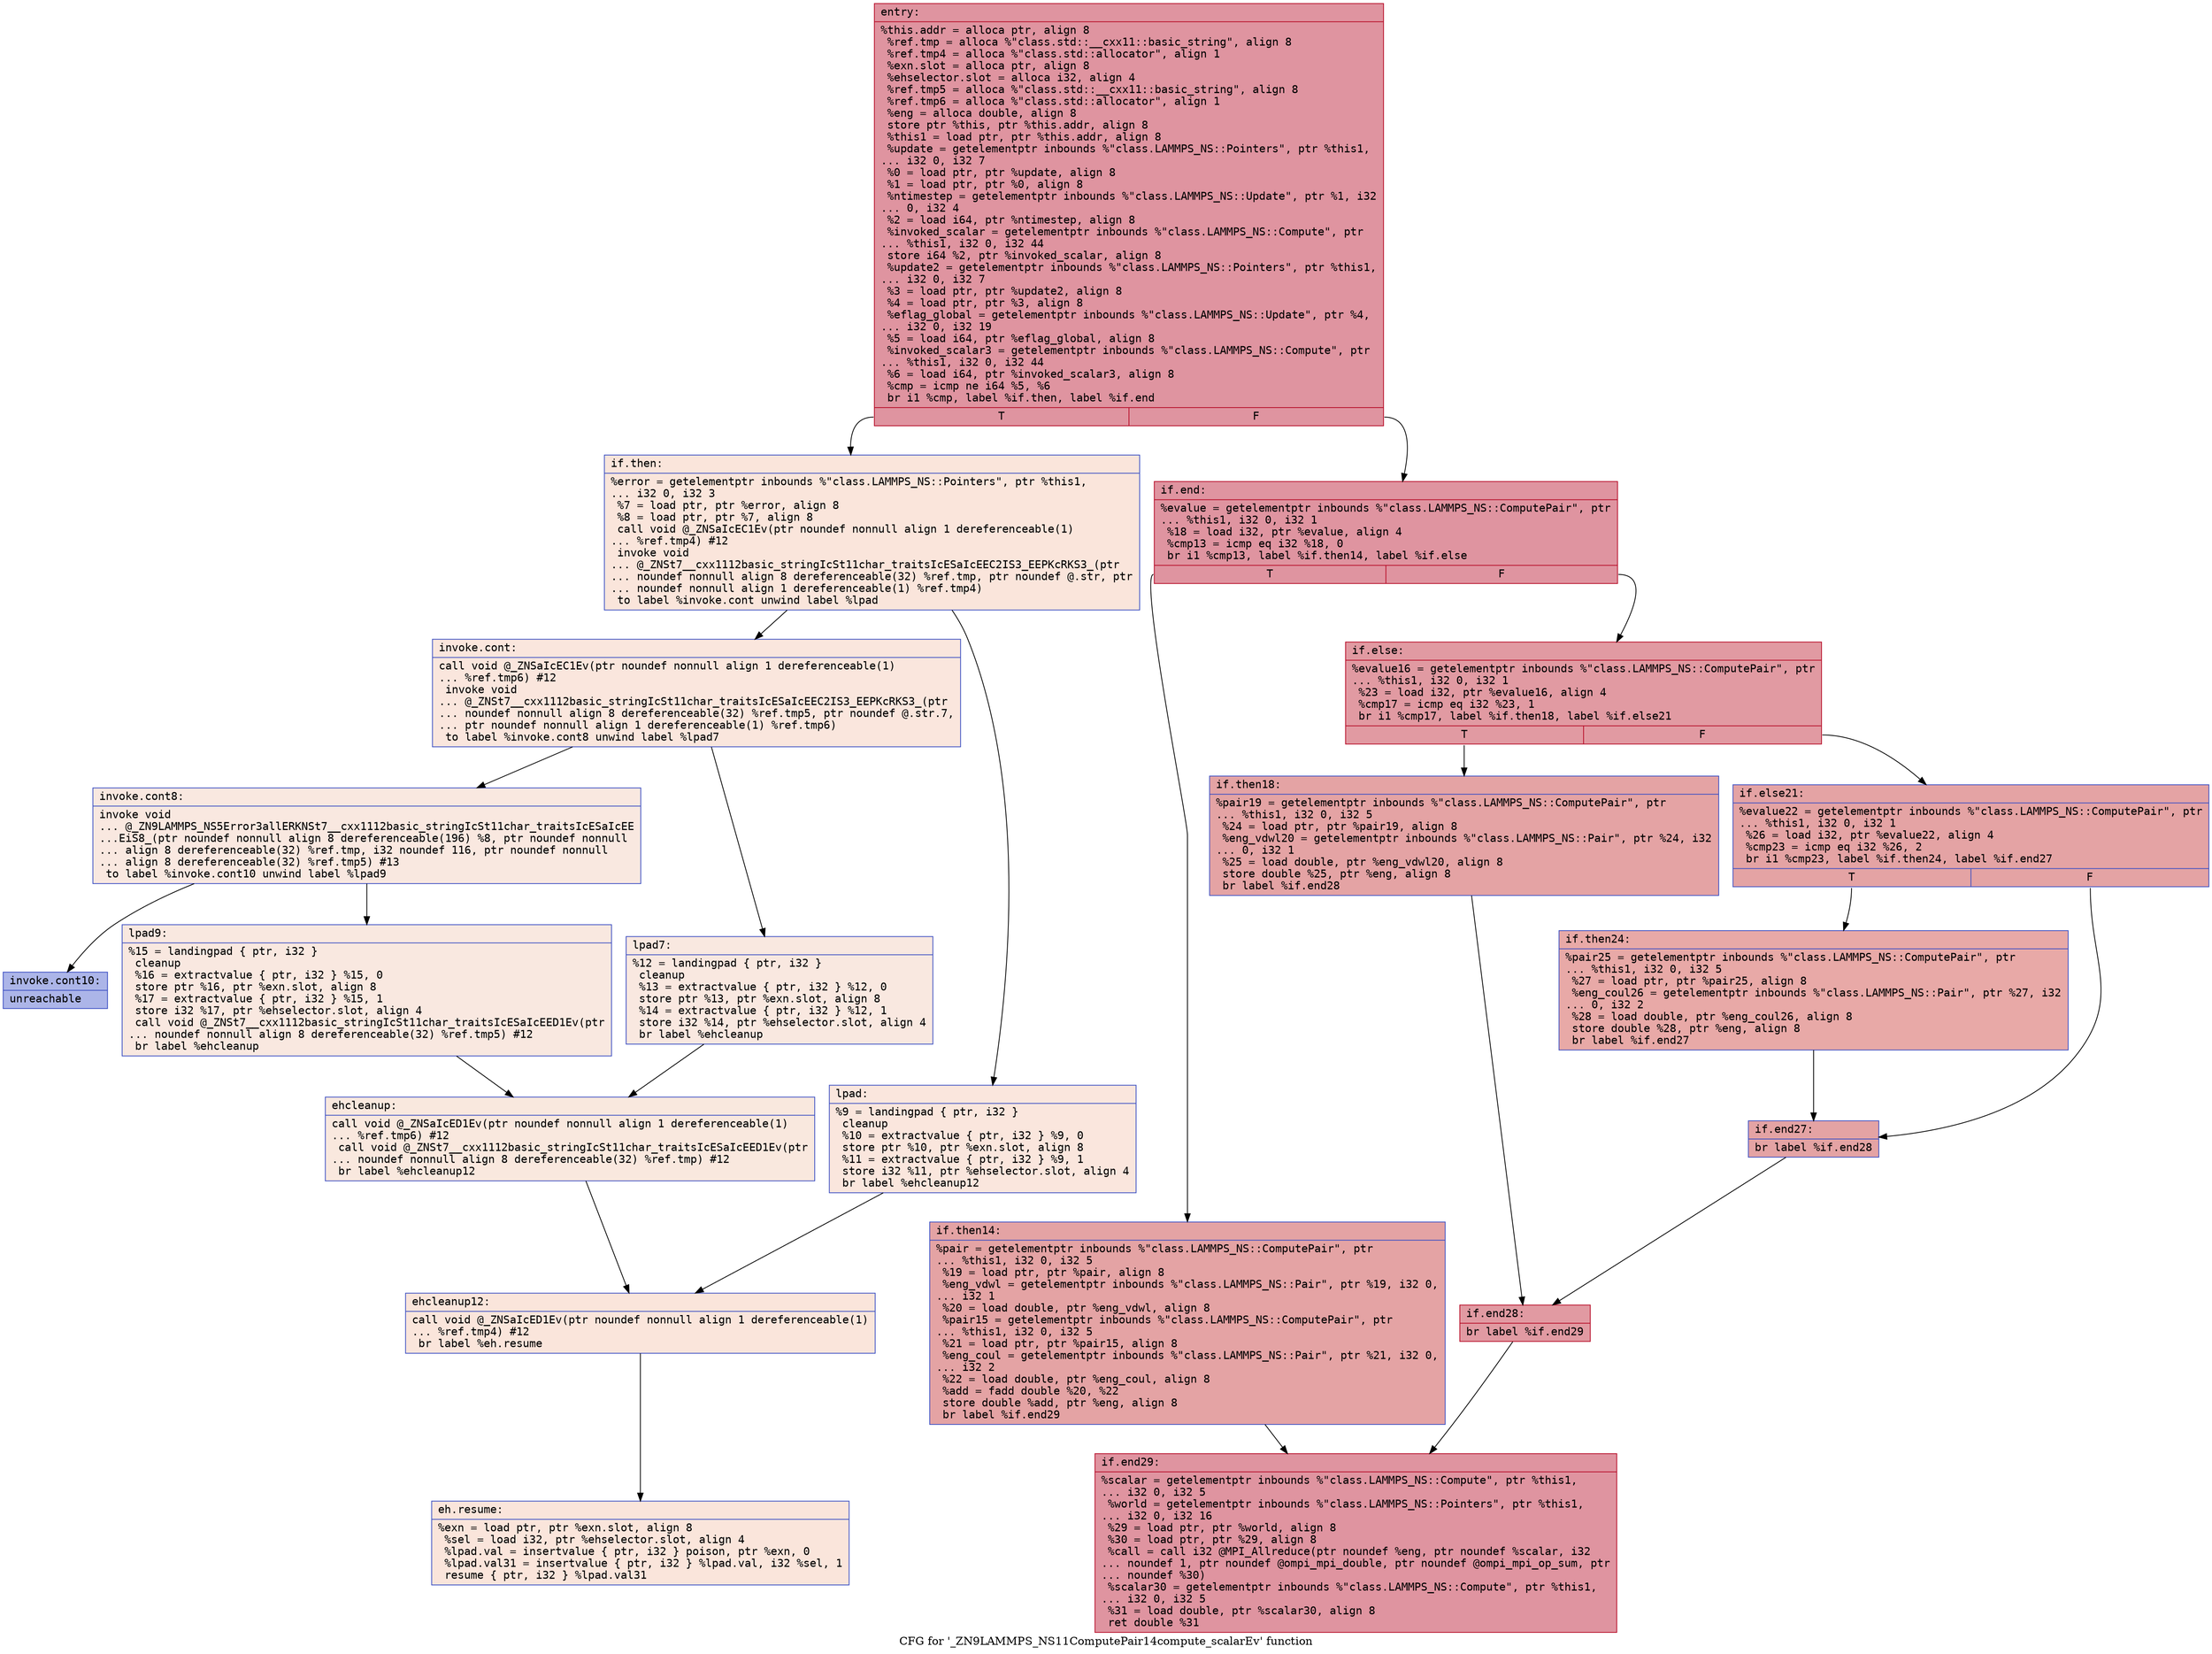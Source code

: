 digraph "CFG for '_ZN9LAMMPS_NS11ComputePair14compute_scalarEv' function" {
	label="CFG for '_ZN9LAMMPS_NS11ComputePair14compute_scalarEv' function";

	Node0x55b75d4920f0 [shape=record,color="#b70d28ff", style=filled, fillcolor="#b70d2870" fontname="Courier",label="{entry:\l|  %this.addr = alloca ptr, align 8\l  %ref.tmp = alloca %\"class.std::__cxx11::basic_string\", align 8\l  %ref.tmp4 = alloca %\"class.std::allocator\", align 1\l  %exn.slot = alloca ptr, align 8\l  %ehselector.slot = alloca i32, align 4\l  %ref.tmp5 = alloca %\"class.std::__cxx11::basic_string\", align 8\l  %ref.tmp6 = alloca %\"class.std::allocator\", align 1\l  %eng = alloca double, align 8\l  store ptr %this, ptr %this.addr, align 8\l  %this1 = load ptr, ptr %this.addr, align 8\l  %update = getelementptr inbounds %\"class.LAMMPS_NS::Pointers\", ptr %this1,\l... i32 0, i32 7\l  %0 = load ptr, ptr %update, align 8\l  %1 = load ptr, ptr %0, align 8\l  %ntimestep = getelementptr inbounds %\"class.LAMMPS_NS::Update\", ptr %1, i32\l... 0, i32 4\l  %2 = load i64, ptr %ntimestep, align 8\l  %invoked_scalar = getelementptr inbounds %\"class.LAMMPS_NS::Compute\", ptr\l... %this1, i32 0, i32 44\l  store i64 %2, ptr %invoked_scalar, align 8\l  %update2 = getelementptr inbounds %\"class.LAMMPS_NS::Pointers\", ptr %this1,\l... i32 0, i32 7\l  %3 = load ptr, ptr %update2, align 8\l  %4 = load ptr, ptr %3, align 8\l  %eflag_global = getelementptr inbounds %\"class.LAMMPS_NS::Update\", ptr %4,\l... i32 0, i32 19\l  %5 = load i64, ptr %eflag_global, align 8\l  %invoked_scalar3 = getelementptr inbounds %\"class.LAMMPS_NS::Compute\", ptr\l... %this1, i32 0, i32 44\l  %6 = load i64, ptr %invoked_scalar3, align 8\l  %cmp = icmp ne i64 %5, %6\l  br i1 %cmp, label %if.then, label %if.end\l|{<s0>T|<s1>F}}"];
	Node0x55b75d4920f0:s0 -> Node0x55b75d4933f0[tooltip="entry -> if.then\nProbability 0.00%" ];
	Node0x55b75d4920f0:s1 -> Node0x55b75d493460[tooltip="entry -> if.end\nProbability 100.00%" ];
	Node0x55b75d4933f0 [shape=record,color="#3d50c3ff", style=filled, fillcolor="#f4c5ad70" fontname="Courier",label="{if.then:\l|  %error = getelementptr inbounds %\"class.LAMMPS_NS::Pointers\", ptr %this1,\l... i32 0, i32 3\l  %7 = load ptr, ptr %error, align 8\l  %8 = load ptr, ptr %7, align 8\l  call void @_ZNSaIcEC1Ev(ptr noundef nonnull align 1 dereferenceable(1)\l... %ref.tmp4) #12\l  invoke void\l... @_ZNSt7__cxx1112basic_stringIcSt11char_traitsIcESaIcEEC2IS3_EEPKcRKS3_(ptr\l... noundef nonnull align 8 dereferenceable(32) %ref.tmp, ptr noundef @.str, ptr\l... noundef nonnull align 1 dereferenceable(1) %ref.tmp4)\l          to label %invoke.cont unwind label %lpad\l}"];
	Node0x55b75d4933f0 -> Node0x55b75d4938e0[tooltip="if.then -> invoke.cont\nProbability 50.00%" ];
	Node0x55b75d4933f0 -> Node0x55b75d493930[tooltip="if.then -> lpad\nProbability 50.00%" ];
	Node0x55b75d4938e0 [shape=record,color="#3d50c3ff", style=filled, fillcolor="#f3c7b170" fontname="Courier",label="{invoke.cont:\l|  call void @_ZNSaIcEC1Ev(ptr noundef nonnull align 1 dereferenceable(1)\l... %ref.tmp6) #12\l  invoke void\l... @_ZNSt7__cxx1112basic_stringIcSt11char_traitsIcESaIcEEC2IS3_EEPKcRKS3_(ptr\l... noundef nonnull align 8 dereferenceable(32) %ref.tmp5, ptr noundef @.str.7,\l... ptr noundef nonnull align 1 dereferenceable(1) %ref.tmp6)\l          to label %invoke.cont8 unwind label %lpad7\l}"];
	Node0x55b75d4938e0 -> Node0x55b75d49fae0[tooltip="invoke.cont -> invoke.cont8\nProbability 50.00%" ];
	Node0x55b75d4938e0 -> Node0x55b75d4ac1b0[tooltip="invoke.cont -> lpad7\nProbability 50.00%" ];
	Node0x55b75d49fae0 [shape=record,color="#3d50c3ff", style=filled, fillcolor="#f1ccb870" fontname="Courier",label="{invoke.cont8:\l|  invoke void\l... @_ZN9LAMMPS_NS5Error3allERKNSt7__cxx1112basic_stringIcSt11char_traitsIcESaIcEE\l...EiS8_(ptr noundef nonnull align 8 dereferenceable(196) %8, ptr noundef nonnull\l... align 8 dereferenceable(32) %ref.tmp, i32 noundef 116, ptr noundef nonnull\l... align 8 dereferenceable(32) %ref.tmp5) #13\l          to label %invoke.cont10 unwind label %lpad9\l}"];
	Node0x55b75d49fae0 -> Node0x55b75d492b00[tooltip="invoke.cont8 -> invoke.cont10\nProbability 0.00%" ];
	Node0x55b75d49fae0 -> Node0x55b75d492b80[tooltip="invoke.cont8 -> lpad9\nProbability 100.00%" ];
	Node0x55b75d492b00 [shape=record,color="#3d50c3ff", style=filled, fillcolor="#4358cb70" fontname="Courier",label="{invoke.cont10:\l|  unreachable\l}"];
	Node0x55b75d493930 [shape=record,color="#3d50c3ff", style=filled, fillcolor="#f3c7b170" fontname="Courier",label="{lpad:\l|  %9 = landingpad \{ ptr, i32 \}\l          cleanup\l  %10 = extractvalue \{ ptr, i32 \} %9, 0\l  store ptr %10, ptr %exn.slot, align 8\l  %11 = extractvalue \{ ptr, i32 \} %9, 1\l  store i32 %11, ptr %ehselector.slot, align 4\l  br label %ehcleanup12\l}"];
	Node0x55b75d493930 -> Node0x55b75d4acaf0[tooltip="lpad -> ehcleanup12\nProbability 100.00%" ];
	Node0x55b75d4ac1b0 [shape=record,color="#3d50c3ff", style=filled, fillcolor="#f1ccb870" fontname="Courier",label="{lpad7:\l|  %12 = landingpad \{ ptr, i32 \}\l          cleanup\l  %13 = extractvalue \{ ptr, i32 \} %12, 0\l  store ptr %13, ptr %exn.slot, align 8\l  %14 = extractvalue \{ ptr, i32 \} %12, 1\l  store i32 %14, ptr %ehselector.slot, align 4\l  br label %ehcleanup\l}"];
	Node0x55b75d4ac1b0 -> Node0x55b75d4ace40[tooltip="lpad7 -> ehcleanup\nProbability 100.00%" ];
	Node0x55b75d492b80 [shape=record,color="#3d50c3ff", style=filled, fillcolor="#f1ccb870" fontname="Courier",label="{lpad9:\l|  %15 = landingpad \{ ptr, i32 \}\l          cleanup\l  %16 = extractvalue \{ ptr, i32 \} %15, 0\l  store ptr %16, ptr %exn.slot, align 8\l  %17 = extractvalue \{ ptr, i32 \} %15, 1\l  store i32 %17, ptr %ehselector.slot, align 4\l  call void @_ZNSt7__cxx1112basic_stringIcSt11char_traitsIcESaIcEED1Ev(ptr\l... noundef nonnull align 8 dereferenceable(32) %ref.tmp5) #12\l  br label %ehcleanup\l}"];
	Node0x55b75d492b80 -> Node0x55b75d4ace40[tooltip="lpad9 -> ehcleanup\nProbability 100.00%" ];
	Node0x55b75d4ace40 [shape=record,color="#3d50c3ff", style=filled, fillcolor="#f2cab570" fontname="Courier",label="{ehcleanup:\l|  call void @_ZNSaIcED1Ev(ptr noundef nonnull align 1 dereferenceable(1)\l... %ref.tmp6) #12\l  call void @_ZNSt7__cxx1112basic_stringIcSt11char_traitsIcESaIcEED1Ev(ptr\l... noundef nonnull align 8 dereferenceable(32) %ref.tmp) #12\l  br label %ehcleanup12\l}"];
	Node0x55b75d4ace40 -> Node0x55b75d4acaf0[tooltip="ehcleanup -> ehcleanup12\nProbability 100.00%" ];
	Node0x55b75d4acaf0 [shape=record,color="#3d50c3ff", style=filled, fillcolor="#f4c5ad70" fontname="Courier",label="{ehcleanup12:\l|  call void @_ZNSaIcED1Ev(ptr noundef nonnull align 1 dereferenceable(1)\l... %ref.tmp4) #12\l  br label %eh.resume\l}"];
	Node0x55b75d4acaf0 -> Node0x55b75d4ad6f0[tooltip="ehcleanup12 -> eh.resume\nProbability 100.00%" ];
	Node0x55b75d493460 [shape=record,color="#b70d28ff", style=filled, fillcolor="#b70d2870" fontname="Courier",label="{if.end:\l|  %evalue = getelementptr inbounds %\"class.LAMMPS_NS::ComputePair\", ptr\l... %this1, i32 0, i32 1\l  %18 = load i32, ptr %evalue, align 4\l  %cmp13 = icmp eq i32 %18, 0\l  br i1 %cmp13, label %if.then14, label %if.else\l|{<s0>T|<s1>F}}"];
	Node0x55b75d493460:s0 -> Node0x55b75d4ad9a0[tooltip="if.end -> if.then14\nProbability 37.50%" ];
	Node0x55b75d493460:s1 -> Node0x55b75d4ada20[tooltip="if.end -> if.else\nProbability 62.50%" ];
	Node0x55b75d4ad9a0 [shape=record,color="#3d50c3ff", style=filled, fillcolor="#c32e3170" fontname="Courier",label="{if.then14:\l|  %pair = getelementptr inbounds %\"class.LAMMPS_NS::ComputePair\", ptr\l... %this1, i32 0, i32 5\l  %19 = load ptr, ptr %pair, align 8\l  %eng_vdwl = getelementptr inbounds %\"class.LAMMPS_NS::Pair\", ptr %19, i32 0,\l... i32 1\l  %20 = load double, ptr %eng_vdwl, align 8\l  %pair15 = getelementptr inbounds %\"class.LAMMPS_NS::ComputePair\", ptr\l... %this1, i32 0, i32 5\l  %21 = load ptr, ptr %pair15, align 8\l  %eng_coul = getelementptr inbounds %\"class.LAMMPS_NS::Pair\", ptr %21, i32 0,\l... i32 2\l  %22 = load double, ptr %eng_coul, align 8\l  %add = fadd double %20, %22\l  store double %add, ptr %eng, align 8\l  br label %if.end29\l}"];
	Node0x55b75d4ad9a0 -> Node0x55b75d4ae230[tooltip="if.then14 -> if.end29\nProbability 100.00%" ];
	Node0x55b75d4ada20 [shape=record,color="#b70d28ff", style=filled, fillcolor="#bb1b2c70" fontname="Courier",label="{if.else:\l|  %evalue16 = getelementptr inbounds %\"class.LAMMPS_NS::ComputePair\", ptr\l... %this1, i32 0, i32 1\l  %23 = load i32, ptr %evalue16, align 4\l  %cmp17 = icmp eq i32 %23, 1\l  br i1 %cmp17, label %if.then18, label %if.else21\l|{<s0>T|<s1>F}}"];
	Node0x55b75d4ada20:s0 -> Node0x55b75d4ae540[tooltip="if.else -> if.then18\nProbability 50.00%" ];
	Node0x55b75d4ada20:s1 -> Node0x55b75d4ae5c0[tooltip="if.else -> if.else21\nProbability 50.00%" ];
	Node0x55b75d4ae540 [shape=record,color="#3d50c3ff", style=filled, fillcolor="#c32e3170" fontname="Courier",label="{if.then18:\l|  %pair19 = getelementptr inbounds %\"class.LAMMPS_NS::ComputePair\", ptr\l... %this1, i32 0, i32 5\l  %24 = load ptr, ptr %pair19, align 8\l  %eng_vdwl20 = getelementptr inbounds %\"class.LAMMPS_NS::Pair\", ptr %24, i32\l... 0, i32 1\l  %25 = load double, ptr %eng_vdwl20, align 8\l  store double %25, ptr %eng, align 8\l  br label %if.end28\l}"];
	Node0x55b75d4ae540 -> Node0x55b75d4aea60[tooltip="if.then18 -> if.end28\nProbability 100.00%" ];
	Node0x55b75d4ae5c0 [shape=record,color="#3d50c3ff", style=filled, fillcolor="#c32e3170" fontname="Courier",label="{if.else21:\l|  %evalue22 = getelementptr inbounds %\"class.LAMMPS_NS::ComputePair\", ptr\l... %this1, i32 0, i32 1\l  %26 = load i32, ptr %evalue22, align 4\l  %cmp23 = icmp eq i32 %26, 2\l  br i1 %cmp23, label %if.then24, label %if.end27\l|{<s0>T|<s1>F}}"];
	Node0x55b75d4ae5c0:s0 -> Node0x55b75d475c60[tooltip="if.else21 -> if.then24\nProbability 50.00%" ];
	Node0x55b75d4ae5c0:s1 -> Node0x55b75d4af3c0[tooltip="if.else21 -> if.end27\nProbability 50.00%" ];
	Node0x55b75d475c60 [shape=record,color="#3d50c3ff", style=filled, fillcolor="#ca3b3770" fontname="Courier",label="{if.then24:\l|  %pair25 = getelementptr inbounds %\"class.LAMMPS_NS::ComputePair\", ptr\l... %this1, i32 0, i32 5\l  %27 = load ptr, ptr %pair25, align 8\l  %eng_coul26 = getelementptr inbounds %\"class.LAMMPS_NS::Pair\", ptr %27, i32\l... 0, i32 2\l  %28 = load double, ptr %eng_coul26, align 8\l  store double %28, ptr %eng, align 8\l  br label %if.end27\l}"];
	Node0x55b75d475c60 -> Node0x55b75d4af3c0[tooltip="if.then24 -> if.end27\nProbability 100.00%" ];
	Node0x55b75d4af3c0 [shape=record,color="#3d50c3ff", style=filled, fillcolor="#c32e3170" fontname="Courier",label="{if.end27:\l|  br label %if.end28\l}"];
	Node0x55b75d4af3c0 -> Node0x55b75d4aea60[tooltip="if.end27 -> if.end28\nProbability 100.00%" ];
	Node0x55b75d4aea60 [shape=record,color="#b70d28ff", style=filled, fillcolor="#bb1b2c70" fontname="Courier",label="{if.end28:\l|  br label %if.end29\l}"];
	Node0x55b75d4aea60 -> Node0x55b75d4ae230[tooltip="if.end28 -> if.end29\nProbability 100.00%" ];
	Node0x55b75d4ae230 [shape=record,color="#b70d28ff", style=filled, fillcolor="#b70d2870" fontname="Courier",label="{if.end29:\l|  %scalar = getelementptr inbounds %\"class.LAMMPS_NS::Compute\", ptr %this1,\l... i32 0, i32 5\l  %world = getelementptr inbounds %\"class.LAMMPS_NS::Pointers\", ptr %this1,\l... i32 0, i32 16\l  %29 = load ptr, ptr %world, align 8\l  %30 = load ptr, ptr %29, align 8\l  %call = call i32 @MPI_Allreduce(ptr noundef %eng, ptr noundef %scalar, i32\l... noundef 1, ptr noundef @ompi_mpi_double, ptr noundef @ompi_mpi_op_sum, ptr\l... noundef %30)\l  %scalar30 = getelementptr inbounds %\"class.LAMMPS_NS::Compute\", ptr %this1,\l... i32 0, i32 5\l  %31 = load double, ptr %scalar30, align 8\l  ret double %31\l}"];
	Node0x55b75d4ad6f0 [shape=record,color="#3d50c3ff", style=filled, fillcolor="#f4c5ad70" fontname="Courier",label="{eh.resume:\l|  %exn = load ptr, ptr %exn.slot, align 8\l  %sel = load i32, ptr %ehselector.slot, align 4\l  %lpad.val = insertvalue \{ ptr, i32 \} poison, ptr %exn, 0\l  %lpad.val31 = insertvalue \{ ptr, i32 \} %lpad.val, i32 %sel, 1\l  resume \{ ptr, i32 \} %lpad.val31\l}"];
}
